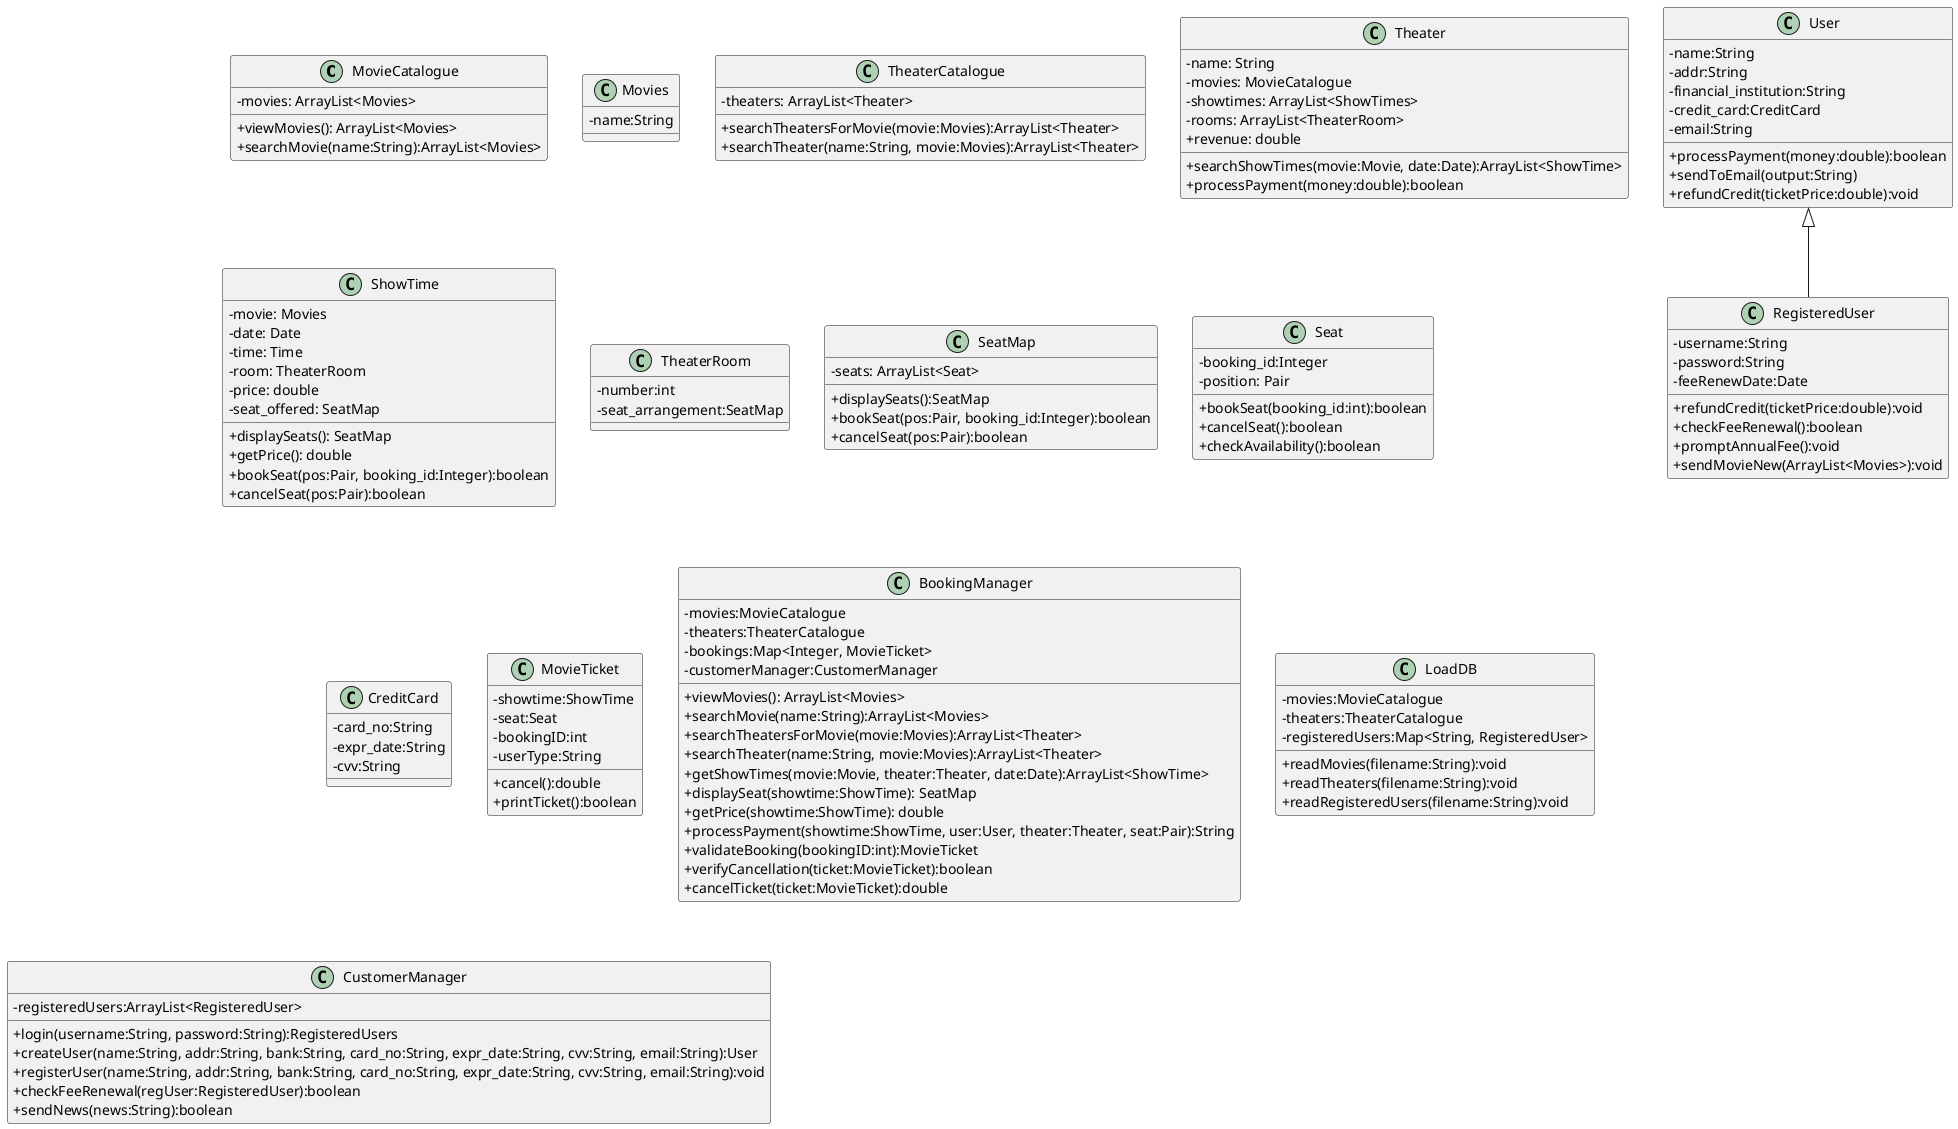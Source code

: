 @startuml 

skinparam classAttributeIconSize 0
class MovieCatalogue {
    - movies: ArrayList<Movies>
    + viewMovies(): ArrayList<Movies>
    + searchMovie(name:String):ArrayList<Movies>
}
class Movies {
    - name:String
}
class TheaterCatalogue {
    - theaters: ArrayList<Theater>
    + searchTheatersForMovie(movie:Movies):ArrayList<Theater>
    + searchTheater(name:String, movie:Movies):ArrayList<Theater>
}
class Theater {
    - name: String 
    - movies: MovieCatalogue 
    - showtimes: ArrayList<ShowTimes>
    - rooms: ArrayList<TheaterRoom>
    + revenue: double
    + searchShowTimes(movie:Movie, date:Date):ArrayList<ShowTime>
    + processPayment(money:double):boolean
}
class ShowTime {
    - movie: Movies
    - date: Date
    - time: Time
    - room: TheaterRoom
    - price: double
    - seat_offered: SeatMap
    + displaySeats(): SeatMap
    + getPrice(): double
    + bookSeat(pos:Pair, booking_id:Integer):boolean
    + cancelSeat(pos:Pair):boolean
}
class TheaterRoom {
    - number:int
    - seat_arrangement:SeatMap
}
class SeatMap {
    - seats: ArrayList<Seat>
    + displaySeats():SeatMap
    + bookSeat(pos:Pair, booking_id:Integer):boolean
    + cancelSeat(pos:Pair):boolean
}
class Seat {
    - booking_id:Integer
    - position: Pair
    + bookSeat(booking_id:int):boolean
    + cancelSeat():boolean
    + checkAvailability():boolean
}
class User {
    - name:String 
    - addr:String
    - financial_institution:String 
    - credit_card:CreditCard
    - email:String
    + processPayment(money:double):boolean
    + sendToEmail(output:String)
    + refundCredit(ticketPrice:double):void
}
class RegisteredUser extends User {
    - username:String
    - password:String
    - feeRenewDate:Date
    + refundCredit(ticketPrice:double):void
    + checkFeeRenewal():boolean
    + promptAnnualFee():void
    + sendMovieNew(ArrayList<Movies>):void
}
class CreditCard {
    - card_no:String 
    - expr_date:String
    - cvv:String 
}
class MovieTicket {
    - showtime:ShowTime 
    - seat:Seat
    - bookingID:int
    - userType:String
    + cancel():double
    + printTicket():boolean
}

class BookingManager {
    - movies:MovieCatalogue
    - theaters:TheaterCatalogue
    - bookings:Map<Integer, MovieTicket> 
    - customerManager:CustomerManager
    + viewMovies(): ArrayList<Movies>
    + searchMovie(name:String):ArrayList<Movies>
    + searchTheatersForMovie(movie:Movies):ArrayList<Theater>
    + searchTheater(name:String, movie:Movies):ArrayList<Theater>
    + getShowTimes(movie:Movie, theater:Theater, date:Date):ArrayList<ShowTime>
    + displaySeat(showtime:ShowTime): SeatMap
    + getPrice(showtime:ShowTime): double
    + processPayment(showtime:ShowTime, user:User, theater:Theater, seat:Pair):String
    + validateBooking(bookingID:int):MovieTicket
    + verifyCancellation(ticket:MovieTicket):boolean
    + cancelTicket(ticket:MovieTicket):double
}
class LoadDB {
    - movies:MovieCatalogue
    - theaters:TheaterCatalogue
    - registeredUsers:Map<String, RegisteredUser>
    + readMovies(filename:String):void
    + readTheaters(filename:String):void
    + readRegisteredUsers(filename:String):void
}
class CustomerManager {
    - registeredUsers:ArrayList<RegisteredUser>
    + login(username:String, password:String):RegisteredUsers
    + createUser(name:String, addr:String, bank:String, card_no:String, expr_date:String, cvv:String, email:String):User
    + registerUser(name:String, addr:String, bank:String, card_no:String, expr_date:String, cvv:String, email:String):void
    + checkFeeRenewal(regUser:RegisteredUser):boolean
    + sendNews(news:String):boolean
}
@enduml 